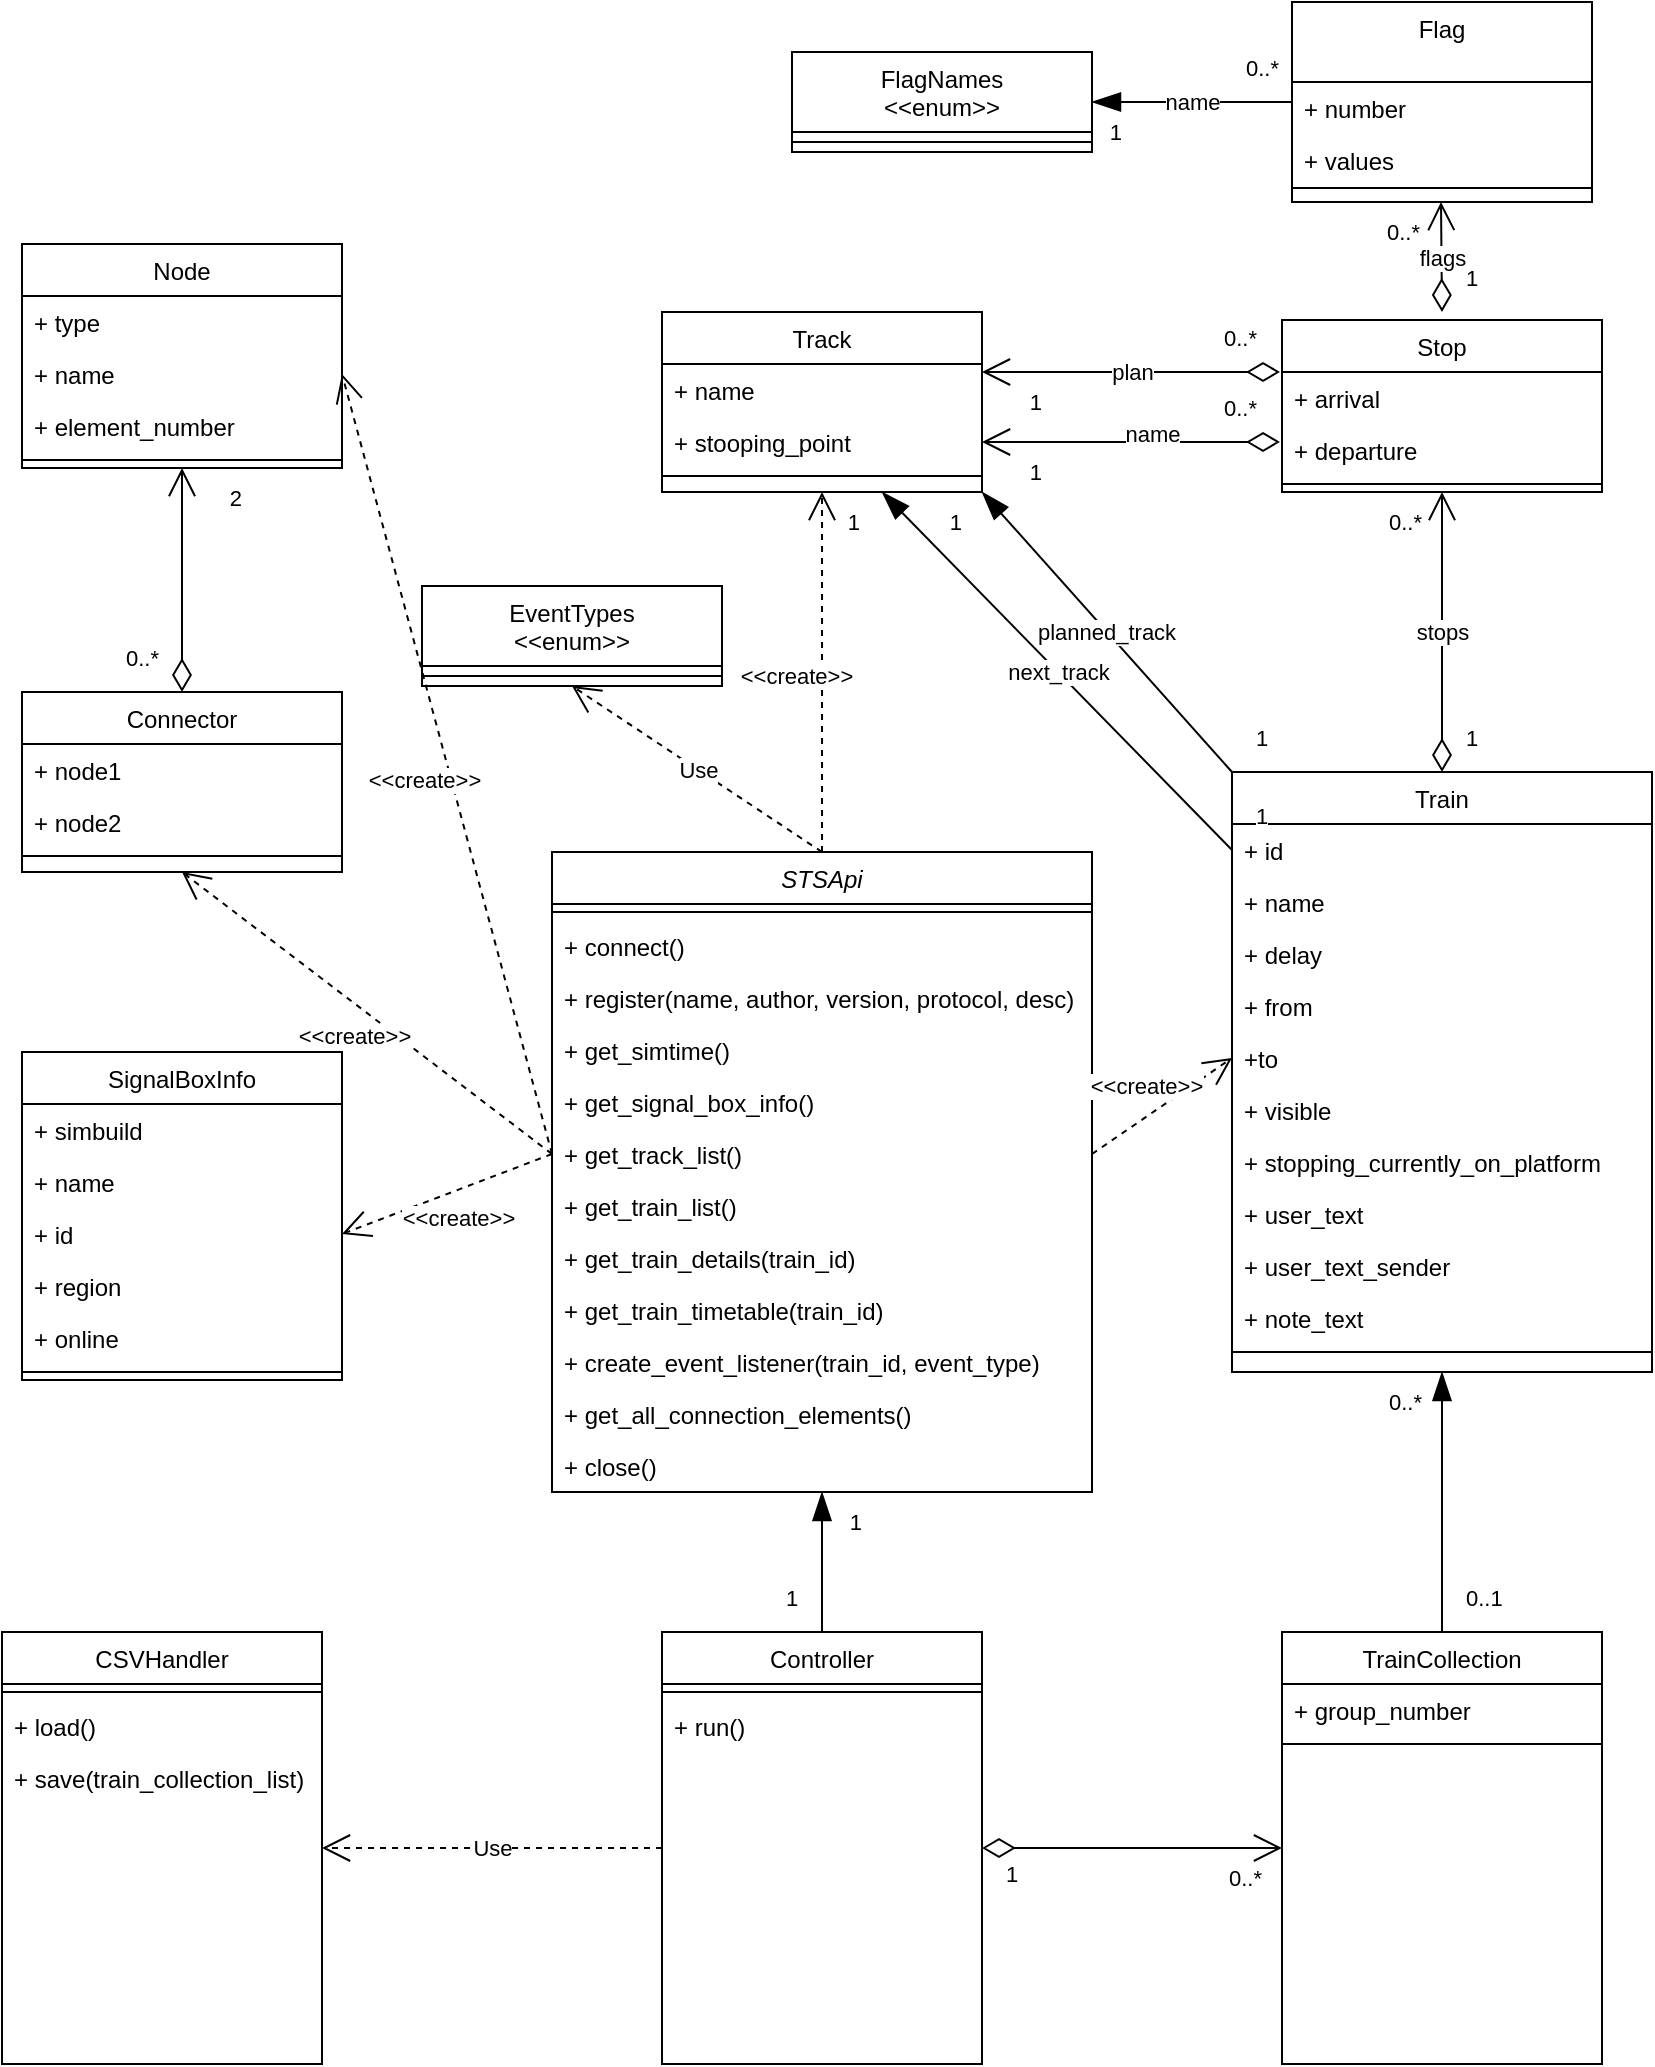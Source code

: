 <mxfile>
    <diagram id="C5RBs43oDa-KdzZeNtuy" name="Page-1">
        <mxGraphModel dx="990" dy="1569" grid="1" gridSize="10" guides="1" tooltips="1" connect="1" arrows="1" fold="1" page="1" pageScale="1" pageWidth="827" pageHeight="1169" math="0" shadow="0">
            <root>
                <mxCell id="WIyWlLk6GJQsqaUBKTNV-0"/>
                <mxCell id="WIyWlLk6GJQsqaUBKTNV-1" parent="WIyWlLk6GJQsqaUBKTNV-0"/>
                <mxCell id="zkfFHV4jXpPFQw0GAbJ--0" value="STSApi" style="swimlane;fontStyle=2;align=center;verticalAlign=top;childLayout=stackLayout;horizontal=1;startSize=26;horizontalStack=0;resizeParent=1;resizeLast=0;collapsible=1;marginBottom=0;rounded=0;shadow=0;strokeWidth=1;" parent="WIyWlLk6GJQsqaUBKTNV-1" vertex="1">
                    <mxGeometry x="425" y="-280" width="270" height="320" as="geometry">
                        <mxRectangle x="230" y="140" width="160" height="26" as="alternateBounds"/>
                    </mxGeometry>
                </mxCell>
                <mxCell id="zkfFHV4jXpPFQw0GAbJ--4" value="" style="line;html=1;strokeWidth=1;align=left;verticalAlign=middle;spacingTop=-1;spacingLeft=3;spacingRight=3;rotatable=0;labelPosition=right;points=[];portConstraint=eastwest;" parent="zkfFHV4jXpPFQw0GAbJ--0" vertex="1">
                    <mxGeometry y="26" width="270" height="8" as="geometry"/>
                </mxCell>
                <mxCell id="qfKefRlUAO2RGh_CoHOS-29" value="+ connect()" style="text;strokeColor=none;fillColor=none;align=left;verticalAlign=top;spacingLeft=4;spacingRight=4;overflow=hidden;rotatable=0;points=[[0,0.5],[1,0.5]];portConstraint=eastwest;" parent="zkfFHV4jXpPFQw0GAbJ--0" vertex="1">
                    <mxGeometry y="34" width="270" height="26" as="geometry"/>
                </mxCell>
                <mxCell id="qfKefRlUAO2RGh_CoHOS-30" value="+ register(name, author, version, protocol, desc)" style="text;strokeColor=none;fillColor=none;align=left;verticalAlign=top;spacingLeft=4;spacingRight=4;overflow=hidden;rotatable=0;points=[[0,0.5],[1,0.5]];portConstraint=eastwest;" parent="zkfFHV4jXpPFQw0GAbJ--0" vertex="1">
                    <mxGeometry y="60" width="270" height="26" as="geometry"/>
                </mxCell>
                <mxCell id="qfKefRlUAO2RGh_CoHOS-31" value="+ get_simtime()" style="text;strokeColor=none;fillColor=none;align=left;verticalAlign=top;spacingLeft=4;spacingRight=4;overflow=hidden;rotatable=0;points=[[0,0.5],[1,0.5]];portConstraint=eastwest;" parent="zkfFHV4jXpPFQw0GAbJ--0" vertex="1">
                    <mxGeometry y="86" width="270" height="26" as="geometry"/>
                </mxCell>
                <mxCell id="qfKefRlUAO2RGh_CoHOS-33" value="+ get_signal_box_info()" style="text;strokeColor=none;fillColor=none;align=left;verticalAlign=top;spacingLeft=4;spacingRight=4;overflow=hidden;rotatable=0;points=[[0,0.5],[1,0.5]];portConstraint=eastwest;" parent="zkfFHV4jXpPFQw0GAbJ--0" vertex="1">
                    <mxGeometry y="112" width="270" height="26" as="geometry"/>
                </mxCell>
                <mxCell id="qfKefRlUAO2RGh_CoHOS-32" value="+ get_track_list()" style="text;strokeColor=none;fillColor=none;align=left;verticalAlign=top;spacingLeft=4;spacingRight=4;overflow=hidden;rotatable=0;points=[[0,0.5],[1,0.5]];portConstraint=eastwest;" parent="zkfFHV4jXpPFQw0GAbJ--0" vertex="1">
                    <mxGeometry y="138" width="270" height="26" as="geometry"/>
                </mxCell>
                <mxCell id="qfKefRlUAO2RGh_CoHOS-34" value="+ get_train_list()" style="text;strokeColor=none;fillColor=none;align=left;verticalAlign=top;spacingLeft=4;spacingRight=4;overflow=hidden;rotatable=0;points=[[0,0.5],[1,0.5]];portConstraint=eastwest;" parent="zkfFHV4jXpPFQw0GAbJ--0" vertex="1">
                    <mxGeometry y="164" width="270" height="26" as="geometry"/>
                </mxCell>
                <mxCell id="qfKefRlUAO2RGh_CoHOS-35" value="+ get_train_details(train_id)" style="text;strokeColor=none;fillColor=none;align=left;verticalAlign=top;spacingLeft=4;spacingRight=4;overflow=hidden;rotatable=0;points=[[0,0.5],[1,0.5]];portConstraint=eastwest;" parent="zkfFHV4jXpPFQw0GAbJ--0" vertex="1">
                    <mxGeometry y="190" width="270" height="26" as="geometry"/>
                </mxCell>
                <mxCell id="qfKefRlUAO2RGh_CoHOS-37" value="+ get_train_timetable(train_id)" style="text;strokeColor=none;fillColor=none;align=left;verticalAlign=top;spacingLeft=4;spacingRight=4;overflow=hidden;rotatable=0;points=[[0,0.5],[1,0.5]];portConstraint=eastwest;" parent="zkfFHV4jXpPFQw0GAbJ--0" vertex="1">
                    <mxGeometry y="216" width="270" height="26" as="geometry"/>
                </mxCell>
                <mxCell id="qfKefRlUAO2RGh_CoHOS-38" value="+ create_event_listener(train_id, event_type)" style="text;strokeColor=none;fillColor=none;align=left;verticalAlign=top;spacingLeft=4;spacingRight=4;overflow=hidden;rotatable=0;points=[[0,0.5],[1,0.5]];portConstraint=eastwest;" parent="zkfFHV4jXpPFQw0GAbJ--0" vertex="1">
                    <mxGeometry y="242" width="270" height="26" as="geometry"/>
                </mxCell>
                <mxCell id="qfKefRlUAO2RGh_CoHOS-36" value="+ get_all_connection_elements()" style="text;strokeColor=none;fillColor=none;align=left;verticalAlign=top;spacingLeft=4;spacingRight=4;overflow=hidden;rotatable=0;points=[[0,0.5],[1,0.5]];portConstraint=eastwest;" parent="zkfFHV4jXpPFQw0GAbJ--0" vertex="1">
                    <mxGeometry y="268" width="270" height="26" as="geometry"/>
                </mxCell>
                <mxCell id="qfKefRlUAO2RGh_CoHOS-124" value="+ close()" style="text;strokeColor=none;fillColor=none;align=left;verticalAlign=top;spacingLeft=4;spacingRight=4;overflow=hidden;rotatable=0;points=[[0,0.5],[1,0.5]];portConstraint=eastwest;" parent="zkfFHV4jXpPFQw0GAbJ--0" vertex="1">
                    <mxGeometry y="294" width="270" height="26" as="geometry"/>
                </mxCell>
                <mxCell id="zkfFHV4jXpPFQw0GAbJ--17" value="Controller" style="swimlane;fontStyle=0;align=center;verticalAlign=top;childLayout=stackLayout;horizontal=1;startSize=26;horizontalStack=0;resizeParent=1;resizeLast=0;collapsible=1;marginBottom=0;rounded=0;shadow=0;strokeWidth=1;" parent="WIyWlLk6GJQsqaUBKTNV-1" vertex="1">
                    <mxGeometry x="480" y="110" width="160" height="216" as="geometry">
                        <mxRectangle x="550" y="140" width="160" height="26" as="alternateBounds"/>
                    </mxGeometry>
                </mxCell>
                <mxCell id="zkfFHV4jXpPFQw0GAbJ--23" value="" style="line;html=1;strokeWidth=1;align=left;verticalAlign=middle;spacingTop=-1;spacingLeft=3;spacingRight=3;rotatable=0;labelPosition=right;points=[];portConstraint=eastwest;" parent="zkfFHV4jXpPFQw0GAbJ--17" vertex="1">
                    <mxGeometry y="26" width="160" height="8" as="geometry"/>
                </mxCell>
                <mxCell id="qfKefRlUAO2RGh_CoHOS-39" value="+ run()" style="text;strokeColor=none;fillColor=none;align=left;verticalAlign=top;spacingLeft=4;spacingRight=4;overflow=hidden;rotatable=0;points=[[0,0.5],[1,0.5]];portConstraint=eastwest;" parent="zkfFHV4jXpPFQw0GAbJ--17" vertex="1">
                    <mxGeometry y="34" width="160" height="26" as="geometry"/>
                </mxCell>
                <mxCell id="qfKefRlUAO2RGh_CoHOS-1" value="CSVHandler" style="swimlane;fontStyle=0;align=center;verticalAlign=top;childLayout=stackLayout;horizontal=1;startSize=26;horizontalStack=0;resizeParent=1;resizeLast=0;collapsible=1;marginBottom=0;rounded=0;shadow=0;strokeWidth=1;" parent="WIyWlLk6GJQsqaUBKTNV-1" vertex="1">
                    <mxGeometry x="150" y="110" width="160" height="216" as="geometry">
                        <mxRectangle x="550" y="140" width="160" height="26" as="alternateBounds"/>
                    </mxGeometry>
                </mxCell>
                <mxCell id="qfKefRlUAO2RGh_CoHOS-2" value="" style="line;html=1;strokeWidth=1;align=left;verticalAlign=middle;spacingTop=-1;spacingLeft=3;spacingRight=3;rotatable=0;labelPosition=right;points=[];portConstraint=eastwest;" parent="qfKefRlUAO2RGh_CoHOS-1" vertex="1">
                    <mxGeometry y="26" width="160" height="8" as="geometry"/>
                </mxCell>
                <mxCell id="qfKefRlUAO2RGh_CoHOS-40" value="+ load()" style="text;strokeColor=none;fillColor=none;align=left;verticalAlign=top;spacingLeft=4;spacingRight=4;overflow=hidden;rotatable=0;points=[[0,0.5],[1,0.5]];portConstraint=eastwest;" parent="qfKefRlUAO2RGh_CoHOS-1" vertex="1">
                    <mxGeometry y="34" width="160" height="26" as="geometry"/>
                </mxCell>
                <mxCell id="qfKefRlUAO2RGh_CoHOS-41" value="+ save(train_collection_list)" style="text;strokeColor=none;fillColor=none;align=left;verticalAlign=top;spacingLeft=4;spacingRight=4;overflow=hidden;rotatable=0;points=[[0,0.5],[1,0.5]];portConstraint=eastwest;" parent="qfKefRlUAO2RGh_CoHOS-1" vertex="1">
                    <mxGeometry y="60" width="160" height="26" as="geometry"/>
                </mxCell>
                <mxCell id="qfKefRlUAO2RGh_CoHOS-3" value="Track" style="swimlane;fontStyle=0;align=center;verticalAlign=top;childLayout=stackLayout;horizontal=1;startSize=26;horizontalStack=0;resizeParent=1;resizeLast=0;collapsible=1;marginBottom=0;rounded=0;shadow=0;strokeWidth=1;" parent="WIyWlLk6GJQsqaUBKTNV-1" vertex="1">
                    <mxGeometry x="480" y="-550" width="160" height="90" as="geometry">
                        <mxRectangle x="550" y="140" width="160" height="26" as="alternateBounds"/>
                    </mxGeometry>
                </mxCell>
                <mxCell id="qfKefRlUAO2RGh_CoHOS-72" value="+ name" style="text;strokeColor=none;fillColor=none;align=left;verticalAlign=top;spacingLeft=4;spacingRight=4;overflow=hidden;rotatable=0;points=[[0,0.5],[1,0.5]];portConstraint=eastwest;" parent="qfKefRlUAO2RGh_CoHOS-3" vertex="1">
                    <mxGeometry y="26" width="160" height="26" as="geometry"/>
                </mxCell>
                <mxCell id="qfKefRlUAO2RGh_CoHOS-57" value="+ stooping_point" style="text;strokeColor=none;fillColor=none;align=left;verticalAlign=top;spacingLeft=4;spacingRight=4;overflow=hidden;rotatable=0;points=[[0,0.5],[1,0.5]];portConstraint=eastwest;" parent="qfKefRlUAO2RGh_CoHOS-3" vertex="1">
                    <mxGeometry y="52" width="160" height="26" as="geometry"/>
                </mxCell>
                <mxCell id="qfKefRlUAO2RGh_CoHOS-4" value="" style="line;html=1;strokeWidth=1;align=left;verticalAlign=middle;spacingTop=-1;spacingLeft=3;spacingRight=3;rotatable=0;labelPosition=right;points=[];portConstraint=eastwest;" parent="qfKefRlUAO2RGh_CoHOS-3" vertex="1">
                    <mxGeometry y="78" width="160" height="8" as="geometry"/>
                </mxCell>
                <mxCell id="qfKefRlUAO2RGh_CoHOS-5" value="Train" style="swimlane;fontStyle=0;align=center;verticalAlign=top;childLayout=stackLayout;horizontal=1;startSize=26;horizontalStack=0;resizeParent=1;resizeLast=0;collapsible=1;marginBottom=0;rounded=0;shadow=0;strokeWidth=1;" parent="WIyWlLk6GJQsqaUBKTNV-1" vertex="1">
                    <mxGeometry x="765" y="-320" width="210" height="300" as="geometry">
                        <mxRectangle x="550" y="140" width="160" height="26" as="alternateBounds"/>
                    </mxGeometry>
                </mxCell>
                <mxCell id="qfKefRlUAO2RGh_CoHOS-58" value="+ id" style="text;strokeColor=none;fillColor=none;align=left;verticalAlign=top;spacingLeft=4;spacingRight=4;overflow=hidden;rotatable=0;points=[[0,0.5],[1,0.5]];portConstraint=eastwest;" parent="qfKefRlUAO2RGh_CoHOS-5" vertex="1">
                    <mxGeometry y="26" width="210" height="26" as="geometry"/>
                </mxCell>
                <mxCell id="qfKefRlUAO2RGh_CoHOS-59" value="+ name" style="text;strokeColor=none;fillColor=none;align=left;verticalAlign=top;spacingLeft=4;spacingRight=4;overflow=hidden;rotatable=0;points=[[0,0.5],[1,0.5]];portConstraint=eastwest;" parent="qfKefRlUAO2RGh_CoHOS-5" vertex="1">
                    <mxGeometry y="52" width="210" height="26" as="geometry"/>
                </mxCell>
                <mxCell id="qfKefRlUAO2RGh_CoHOS-60" value="+ delay" style="text;strokeColor=none;fillColor=none;align=left;verticalAlign=top;spacingLeft=4;spacingRight=4;overflow=hidden;rotatable=0;points=[[0,0.5],[1,0.5]];portConstraint=eastwest;" parent="qfKefRlUAO2RGh_CoHOS-5" vertex="1">
                    <mxGeometry y="78" width="210" height="26" as="geometry"/>
                </mxCell>
                <mxCell id="qfKefRlUAO2RGh_CoHOS-63" value="+ from" style="text;strokeColor=none;fillColor=none;align=left;verticalAlign=top;spacingLeft=4;spacingRight=4;overflow=hidden;rotatable=0;points=[[0,0.5],[1,0.5]];portConstraint=eastwest;" parent="qfKefRlUAO2RGh_CoHOS-5" vertex="1">
                    <mxGeometry y="104" width="210" height="26" as="geometry"/>
                </mxCell>
                <mxCell id="qfKefRlUAO2RGh_CoHOS-64" value="+to" style="text;strokeColor=none;fillColor=none;align=left;verticalAlign=top;spacingLeft=4;spacingRight=4;overflow=hidden;rotatable=0;points=[[0,0.5],[1,0.5]];portConstraint=eastwest;" parent="qfKefRlUAO2RGh_CoHOS-5" vertex="1">
                    <mxGeometry y="130" width="210" height="26" as="geometry"/>
                </mxCell>
                <mxCell id="qfKefRlUAO2RGh_CoHOS-65" value="+ visible" style="text;strokeColor=none;fillColor=none;align=left;verticalAlign=top;spacingLeft=4;spacingRight=4;overflow=hidden;rotatable=0;points=[[0,0.5],[1,0.5]];portConstraint=eastwest;" parent="qfKefRlUAO2RGh_CoHOS-5" vertex="1">
                    <mxGeometry y="156" width="210" height="26" as="geometry"/>
                </mxCell>
                <mxCell id="qfKefRlUAO2RGh_CoHOS-66" value="+ stopping_currently_on_platform" style="text;strokeColor=none;fillColor=none;align=left;verticalAlign=top;spacingLeft=4;spacingRight=4;overflow=hidden;rotatable=0;points=[[0,0.5],[1,0.5]];portConstraint=eastwest;" parent="qfKefRlUAO2RGh_CoHOS-5" vertex="1">
                    <mxGeometry y="182" width="210" height="26" as="geometry"/>
                </mxCell>
                <mxCell id="qfKefRlUAO2RGh_CoHOS-67" value="+ user_text" style="text;strokeColor=none;fillColor=none;align=left;verticalAlign=top;spacingLeft=4;spacingRight=4;overflow=hidden;rotatable=0;points=[[0,0.5],[1,0.5]];portConstraint=eastwest;" parent="qfKefRlUAO2RGh_CoHOS-5" vertex="1">
                    <mxGeometry y="208" width="210" height="26" as="geometry"/>
                </mxCell>
                <mxCell id="qfKefRlUAO2RGh_CoHOS-68" value="+ user_text_sender" style="text;strokeColor=none;fillColor=none;align=left;verticalAlign=top;spacingLeft=4;spacingRight=4;overflow=hidden;rotatable=0;points=[[0,0.5],[1,0.5]];portConstraint=eastwest;" parent="qfKefRlUAO2RGh_CoHOS-5" vertex="1">
                    <mxGeometry y="234" width="210" height="26" as="geometry"/>
                </mxCell>
                <mxCell id="qfKefRlUAO2RGh_CoHOS-69" value="+ note_text" style="text;strokeColor=none;fillColor=none;align=left;verticalAlign=top;spacingLeft=4;spacingRight=4;overflow=hidden;rotatable=0;points=[[0,0.5],[1,0.5]];portConstraint=eastwest;" parent="qfKefRlUAO2RGh_CoHOS-5" vertex="1">
                    <mxGeometry y="260" width="210" height="26" as="geometry"/>
                </mxCell>
                <mxCell id="qfKefRlUAO2RGh_CoHOS-6" value="" style="line;html=1;strokeWidth=1;align=left;verticalAlign=middle;spacingTop=-1;spacingLeft=3;spacingRight=3;rotatable=0;labelPosition=right;points=[];portConstraint=eastwest;" parent="qfKefRlUAO2RGh_CoHOS-5" vertex="1">
                    <mxGeometry y="286" width="210" height="8" as="geometry"/>
                </mxCell>
                <mxCell id="qfKefRlUAO2RGh_CoHOS-7" value="TrainCollection" style="swimlane;fontStyle=0;align=center;verticalAlign=top;childLayout=stackLayout;horizontal=1;startSize=26;horizontalStack=0;resizeParent=1;resizeLast=0;collapsible=1;marginBottom=0;rounded=0;shadow=0;strokeWidth=1;" parent="WIyWlLk6GJQsqaUBKTNV-1" vertex="1">
                    <mxGeometry x="790" y="110" width="160" height="216" as="geometry">
                        <mxRectangle x="550" y="140" width="160" height="26" as="alternateBounds"/>
                    </mxGeometry>
                </mxCell>
                <mxCell id="qfKefRlUAO2RGh_CoHOS-42" value="+ group_number" style="text;strokeColor=none;fillColor=none;align=left;verticalAlign=top;spacingLeft=4;spacingRight=4;overflow=hidden;rotatable=0;points=[[0,0.5],[1,0.5]];portConstraint=eastwest;" parent="qfKefRlUAO2RGh_CoHOS-7" vertex="1">
                    <mxGeometry y="26" width="160" height="26" as="geometry"/>
                </mxCell>
                <mxCell id="qfKefRlUAO2RGh_CoHOS-8" value="" style="line;html=1;strokeWidth=1;align=left;verticalAlign=middle;spacingTop=-1;spacingLeft=3;spacingRight=3;rotatable=0;labelPosition=right;points=[];portConstraint=eastwest;" parent="qfKefRlUAO2RGh_CoHOS-7" vertex="1">
                    <mxGeometry y="52" width="160" height="8" as="geometry"/>
                </mxCell>
                <mxCell id="qfKefRlUAO2RGh_CoHOS-17" value="" style="endArrow=blockThin;html=1;endSize=12;startArrow=none;startSize=14;startFill=0;edgeStyle=orthogonalEdgeStyle;rounded=0;exitX=0.5;exitY=0;exitDx=0;exitDy=0;entryX=0.5;entryY=1;entryDx=0;entryDy=0;endFill=1;" parent="WIyWlLk6GJQsqaUBKTNV-1" source="zkfFHV4jXpPFQw0GAbJ--17" target="zkfFHV4jXpPFQw0GAbJ--0" edge="1">
                    <mxGeometry relative="1" as="geometry">
                        <mxPoint x="680" y="50" as="sourcePoint"/>
                        <mxPoint x="510" y="50" as="targetPoint"/>
                    </mxGeometry>
                </mxCell>
                <mxCell id="qfKefRlUAO2RGh_CoHOS-18" value="1" style="edgeLabel;resizable=0;html=1;align=left;verticalAlign=top;" parent="qfKefRlUAO2RGh_CoHOS-17" connectable="0" vertex="1">
                    <mxGeometry x="-1" relative="1" as="geometry">
                        <mxPoint x="-20" y="-30" as="offset"/>
                    </mxGeometry>
                </mxCell>
                <mxCell id="qfKefRlUAO2RGh_CoHOS-19" value="1" style="edgeLabel;resizable=0;html=1;align=right;verticalAlign=top;" parent="qfKefRlUAO2RGh_CoHOS-17" connectable="0" vertex="1">
                    <mxGeometry x="1" relative="1" as="geometry">
                        <mxPoint x="20" y="2" as="offset"/>
                    </mxGeometry>
                </mxCell>
                <mxCell id="qfKefRlUAO2RGh_CoHOS-20" value="" style="endArrow=open;html=1;endSize=12;startArrow=diamondThin;startSize=14;startFill=0;edgeStyle=orthogonalEdgeStyle;rounded=0;exitX=1;exitY=0.5;exitDx=0;exitDy=0;entryX=0;entryY=0.5;entryDx=0;entryDy=0;" parent="WIyWlLk6GJQsqaUBKTNV-1" source="zkfFHV4jXpPFQw0GAbJ--17" target="qfKefRlUAO2RGh_CoHOS-7" edge="1">
                    <mxGeometry relative="1" as="geometry">
                        <mxPoint x="500" y="238" as="sourcePoint"/>
                        <mxPoint x="330" y="238" as="targetPoint"/>
                    </mxGeometry>
                </mxCell>
                <mxCell id="qfKefRlUAO2RGh_CoHOS-21" value="1" style="edgeLabel;resizable=0;html=1;align=left;verticalAlign=top;" parent="qfKefRlUAO2RGh_CoHOS-20" connectable="0" vertex="1">
                    <mxGeometry x="-1" relative="1" as="geometry">
                        <mxPoint x="10" as="offset"/>
                    </mxGeometry>
                </mxCell>
                <mxCell id="qfKefRlUAO2RGh_CoHOS-22" value="0..*" style="edgeLabel;resizable=0;html=1;align=right;verticalAlign=top;" parent="qfKefRlUAO2RGh_CoHOS-20" connectable="0" vertex="1">
                    <mxGeometry x="1" relative="1" as="geometry">
                        <mxPoint x="-10" y="2" as="offset"/>
                    </mxGeometry>
                </mxCell>
                <mxCell id="qfKefRlUAO2RGh_CoHOS-45" value="Stop" style="swimlane;fontStyle=0;align=center;verticalAlign=top;childLayout=stackLayout;horizontal=1;startSize=26;horizontalStack=0;resizeParent=1;resizeLast=0;collapsible=1;marginBottom=0;rounded=0;shadow=0;strokeWidth=1;" parent="WIyWlLk6GJQsqaUBKTNV-1" vertex="1">
                    <mxGeometry x="790" y="-546" width="160" height="86" as="geometry">
                        <mxRectangle x="550" y="140" width="160" height="26" as="alternateBounds"/>
                    </mxGeometry>
                </mxCell>
                <mxCell id="qfKefRlUAO2RGh_CoHOS-46" value="+ arrival" style="text;strokeColor=none;fillColor=none;align=left;verticalAlign=top;spacingLeft=4;spacingRight=4;overflow=hidden;rotatable=0;points=[[0,0.5],[1,0.5]];portConstraint=eastwest;" parent="qfKefRlUAO2RGh_CoHOS-45" vertex="1">
                    <mxGeometry y="26" width="160" height="26" as="geometry"/>
                </mxCell>
                <mxCell id="qfKefRlUAO2RGh_CoHOS-47" value="+ departure" style="text;strokeColor=none;fillColor=none;align=left;verticalAlign=top;spacingLeft=4;spacingRight=4;overflow=hidden;rotatable=0;points=[[0,0.5],[1,0.5]];portConstraint=eastwest;" parent="qfKefRlUAO2RGh_CoHOS-45" vertex="1">
                    <mxGeometry y="52" width="160" height="26" as="geometry"/>
                </mxCell>
                <mxCell id="qfKefRlUAO2RGh_CoHOS-48" value="" style="line;html=1;strokeWidth=1;align=left;verticalAlign=middle;spacingTop=-1;spacingLeft=3;spacingRight=3;rotatable=0;labelPosition=right;points=[];portConstraint=eastwest;" parent="qfKefRlUAO2RGh_CoHOS-45" vertex="1">
                    <mxGeometry y="78" width="160" height="8" as="geometry"/>
                </mxCell>
                <mxCell id="qfKefRlUAO2RGh_CoHOS-50" value="SignalBoxInfo" style="swimlane;fontStyle=0;align=center;verticalAlign=top;childLayout=stackLayout;horizontal=1;startSize=26;horizontalStack=0;resizeParent=1;resizeLast=0;collapsible=1;marginBottom=0;rounded=0;shadow=0;strokeWidth=1;" parent="WIyWlLk6GJQsqaUBKTNV-1" vertex="1">
                    <mxGeometry x="160" y="-180" width="160" height="164" as="geometry">
                        <mxRectangle x="550" y="140" width="160" height="26" as="alternateBounds"/>
                    </mxGeometry>
                </mxCell>
                <mxCell id="qfKefRlUAO2RGh_CoHOS-51" value="+ simbuild" style="text;strokeColor=none;fillColor=none;align=left;verticalAlign=top;spacingLeft=4;spacingRight=4;overflow=hidden;rotatable=0;points=[[0,0.5],[1,0.5]];portConstraint=eastwest;" parent="qfKefRlUAO2RGh_CoHOS-50" vertex="1">
                    <mxGeometry y="26" width="160" height="26" as="geometry"/>
                </mxCell>
                <mxCell id="qfKefRlUAO2RGh_CoHOS-52" value="+ name" style="text;strokeColor=none;fillColor=none;align=left;verticalAlign=top;spacingLeft=4;spacingRight=4;overflow=hidden;rotatable=0;points=[[0,0.5],[1,0.5]];portConstraint=eastwest;" parent="qfKefRlUAO2RGh_CoHOS-50" vertex="1">
                    <mxGeometry y="52" width="160" height="26" as="geometry"/>
                </mxCell>
                <mxCell id="qfKefRlUAO2RGh_CoHOS-54" value="+ id" style="text;strokeColor=none;fillColor=none;align=left;verticalAlign=top;spacingLeft=4;spacingRight=4;overflow=hidden;rotatable=0;points=[[0,0.5],[1,0.5]];portConstraint=eastwest;" parent="qfKefRlUAO2RGh_CoHOS-50" vertex="1">
                    <mxGeometry y="78" width="160" height="26" as="geometry"/>
                </mxCell>
                <mxCell id="qfKefRlUAO2RGh_CoHOS-55" value="+ region" style="text;strokeColor=none;fillColor=none;align=left;verticalAlign=top;spacingLeft=4;spacingRight=4;overflow=hidden;rotatable=0;points=[[0,0.5],[1,0.5]];portConstraint=eastwest;" parent="qfKefRlUAO2RGh_CoHOS-50" vertex="1">
                    <mxGeometry y="104" width="160" height="26" as="geometry"/>
                </mxCell>
                <mxCell id="qfKefRlUAO2RGh_CoHOS-56" value="+ online" style="text;strokeColor=none;fillColor=none;align=left;verticalAlign=top;spacingLeft=4;spacingRight=4;overflow=hidden;rotatable=0;points=[[0,0.5],[1,0.5]];portConstraint=eastwest;" parent="qfKefRlUAO2RGh_CoHOS-50" vertex="1">
                    <mxGeometry y="130" width="160" height="26" as="geometry"/>
                </mxCell>
                <mxCell id="qfKefRlUAO2RGh_CoHOS-53" value="" style="line;html=1;strokeWidth=1;align=left;verticalAlign=middle;spacingTop=-1;spacingLeft=3;spacingRight=3;rotatable=0;labelPosition=right;points=[];portConstraint=eastwest;" parent="qfKefRlUAO2RGh_CoHOS-50" vertex="1">
                    <mxGeometry y="156" width="160" height="8" as="geometry"/>
                </mxCell>
                <mxCell id="qfKefRlUAO2RGh_CoHOS-73" value="" style="endArrow=blockThin;html=1;endSize=12;startArrow=none;startSize=14;startFill=0;edgeStyle=orthogonalEdgeStyle;rounded=0;exitX=0.5;exitY=0;exitDx=0;exitDy=0;entryX=0.5;entryY=1;entryDx=0;entryDy=0;endFill=1;" parent="WIyWlLk6GJQsqaUBKTNV-1" source="qfKefRlUAO2RGh_CoHOS-7" target="qfKefRlUAO2RGh_CoHOS-5" edge="1">
                    <mxGeometry relative="1" as="geometry">
                        <mxPoint x="1166" y="109" as="sourcePoint"/>
                        <mxPoint x="1316" y="109" as="targetPoint"/>
                    </mxGeometry>
                </mxCell>
                <mxCell id="qfKefRlUAO2RGh_CoHOS-74" value="0..1" style="edgeLabel;resizable=0;html=1;align=left;verticalAlign=top;" parent="qfKefRlUAO2RGh_CoHOS-73" connectable="0" vertex="1">
                    <mxGeometry x="-1" relative="1" as="geometry">
                        <mxPoint x="10" y="-30" as="offset"/>
                    </mxGeometry>
                </mxCell>
                <mxCell id="qfKefRlUAO2RGh_CoHOS-75" value="0..*" style="edgeLabel;resizable=0;html=1;align=right;verticalAlign=top;" parent="qfKefRlUAO2RGh_CoHOS-73" connectable="0" vertex="1">
                    <mxGeometry x="1" relative="1" as="geometry">
                        <mxPoint x="-10" y="2" as="offset"/>
                    </mxGeometry>
                </mxCell>
                <mxCell id="qfKefRlUAO2RGh_CoHOS-76" value="next_track" style="endArrow=blockThin;html=1;endSize=12;startArrow=none;startSize=14;startFill=0;rounded=0;exitX=0;exitY=0.5;exitDx=0;exitDy=0;endFill=1;" parent="WIyWlLk6GJQsqaUBKTNV-1" source="qfKefRlUAO2RGh_CoHOS-58" edge="1">
                    <mxGeometry relative="1" as="geometry">
                        <mxPoint x="830" y="-320" as="sourcePoint"/>
                        <mxPoint x="590" y="-460" as="targetPoint"/>
                    </mxGeometry>
                </mxCell>
                <mxCell id="qfKefRlUAO2RGh_CoHOS-77" value="1" style="edgeLabel;resizable=0;html=1;align=left;verticalAlign=top;" parent="qfKefRlUAO2RGh_CoHOS-76" connectable="0" vertex="1">
                    <mxGeometry x="-1" relative="1" as="geometry">
                        <mxPoint x="10" y="-30" as="offset"/>
                    </mxGeometry>
                </mxCell>
                <mxCell id="qfKefRlUAO2RGh_CoHOS-78" value="1" style="edgeLabel;resizable=0;html=1;align=right;verticalAlign=top;" parent="qfKefRlUAO2RGh_CoHOS-76" connectable="0" vertex="1">
                    <mxGeometry x="1" relative="1" as="geometry">
                        <mxPoint x="-10" y="2" as="offset"/>
                    </mxGeometry>
                </mxCell>
                <mxCell id="qfKefRlUAO2RGh_CoHOS-87" value="EventTypes&#10;&lt;&lt;enum&gt;&gt;" style="swimlane;fontStyle=0;align=center;verticalAlign=top;childLayout=stackLayout;horizontal=1;startSize=40;horizontalStack=0;resizeParent=1;resizeLast=0;collapsible=1;marginBottom=0;rounded=0;shadow=0;strokeWidth=1;" parent="WIyWlLk6GJQsqaUBKTNV-1" vertex="1">
                    <mxGeometry x="360" y="-413" width="150" height="50" as="geometry">
                        <mxRectangle x="550" y="140" width="160" height="26" as="alternateBounds"/>
                    </mxGeometry>
                </mxCell>
                <mxCell id="qfKefRlUAO2RGh_CoHOS-93" value="" style="line;html=1;strokeWidth=1;align=left;verticalAlign=middle;spacingTop=-1;spacingLeft=3;spacingRight=3;rotatable=0;labelPosition=right;points=[];portConstraint=eastwest;" parent="qfKefRlUAO2RGh_CoHOS-87" vertex="1">
                    <mxGeometry y="40" width="150" height="10" as="geometry"/>
                </mxCell>
                <mxCell id="qfKefRlUAO2RGh_CoHOS-97" value="Node" style="swimlane;fontStyle=0;align=center;verticalAlign=top;childLayout=stackLayout;horizontal=1;startSize=26;horizontalStack=0;resizeParent=1;resizeLast=0;collapsible=1;marginBottom=0;rounded=0;shadow=0;strokeWidth=1;" parent="WIyWlLk6GJQsqaUBKTNV-1" vertex="1">
                    <mxGeometry x="160" y="-584" width="160" height="112" as="geometry">
                        <mxRectangle x="550" y="140" width="160" height="26" as="alternateBounds"/>
                    </mxGeometry>
                </mxCell>
                <mxCell id="qfKefRlUAO2RGh_CoHOS-98" value="+ type" style="text;strokeColor=none;fillColor=none;align=left;verticalAlign=top;spacingLeft=4;spacingRight=4;overflow=hidden;rotatable=0;points=[[0,0.5],[1,0.5]];portConstraint=eastwest;" parent="qfKefRlUAO2RGh_CoHOS-97" vertex="1">
                    <mxGeometry y="26" width="160" height="26" as="geometry"/>
                </mxCell>
                <mxCell id="qfKefRlUAO2RGh_CoHOS-99" value="+ name" style="text;strokeColor=none;fillColor=none;align=left;verticalAlign=top;spacingLeft=4;spacingRight=4;overflow=hidden;rotatable=0;points=[[0,0.5],[1,0.5]];portConstraint=eastwest;" parent="qfKefRlUAO2RGh_CoHOS-97" vertex="1">
                    <mxGeometry y="52" width="160" height="26" as="geometry"/>
                </mxCell>
                <mxCell id="qfKefRlUAO2RGh_CoHOS-100" value="+ element_number" style="text;strokeColor=none;fillColor=none;align=left;verticalAlign=top;spacingLeft=4;spacingRight=4;overflow=hidden;rotatable=0;points=[[0,0.5],[1,0.5]];portConstraint=eastwest;" parent="qfKefRlUAO2RGh_CoHOS-97" vertex="1">
                    <mxGeometry y="78" width="160" height="26" as="geometry"/>
                </mxCell>
                <mxCell id="qfKefRlUAO2RGh_CoHOS-103" value="" style="line;html=1;strokeWidth=1;align=left;verticalAlign=middle;spacingTop=-1;spacingLeft=3;spacingRight=3;rotatable=0;labelPosition=right;points=[];portConstraint=eastwest;" parent="qfKefRlUAO2RGh_CoHOS-97" vertex="1">
                    <mxGeometry y="104" width="160" height="8" as="geometry"/>
                </mxCell>
                <mxCell id="qfKefRlUAO2RGh_CoHOS-104" value="Connector" style="swimlane;fontStyle=0;align=center;verticalAlign=top;childLayout=stackLayout;horizontal=1;startSize=26;horizontalStack=0;resizeParent=1;resizeLast=0;collapsible=1;marginBottom=0;rounded=0;shadow=0;strokeWidth=1;" parent="WIyWlLk6GJQsqaUBKTNV-1" vertex="1">
                    <mxGeometry x="160" y="-360" width="160" height="90" as="geometry">
                        <mxRectangle x="550" y="140" width="160" height="26" as="alternateBounds"/>
                    </mxGeometry>
                </mxCell>
                <mxCell id="qfKefRlUAO2RGh_CoHOS-105" value="+ node1" style="text;strokeColor=none;fillColor=none;align=left;verticalAlign=top;spacingLeft=4;spacingRight=4;overflow=hidden;rotatable=0;points=[[0,0.5],[1,0.5]];portConstraint=eastwest;" parent="qfKefRlUAO2RGh_CoHOS-104" vertex="1">
                    <mxGeometry y="26" width="160" height="26" as="geometry"/>
                </mxCell>
                <mxCell id="qfKefRlUAO2RGh_CoHOS-106" value="+ node2" style="text;strokeColor=none;fillColor=none;align=left;verticalAlign=top;spacingLeft=4;spacingRight=4;overflow=hidden;rotatable=0;points=[[0,0.5],[1,0.5]];portConstraint=eastwest;" parent="qfKefRlUAO2RGh_CoHOS-104" vertex="1">
                    <mxGeometry y="52" width="160" height="26" as="geometry"/>
                </mxCell>
                <mxCell id="qfKefRlUAO2RGh_CoHOS-108" value="" style="line;html=1;strokeWidth=1;align=left;verticalAlign=middle;spacingTop=-1;spacingLeft=3;spacingRight=3;rotatable=0;labelPosition=right;points=[];portConstraint=eastwest;" parent="qfKefRlUAO2RGh_CoHOS-104" vertex="1">
                    <mxGeometry y="78" width="160" height="8" as="geometry"/>
                </mxCell>
                <mxCell id="qfKefRlUAO2RGh_CoHOS-109" value="" style="endArrow=open;html=1;endSize=12;startArrow=diamondThin;startSize=14;startFill=0;edgeStyle=orthogonalEdgeStyle;rounded=0;entryX=0.5;entryY=1;entryDx=0;entryDy=0;exitX=0.5;exitY=0;exitDx=0;exitDy=0;" parent="WIyWlLk6GJQsqaUBKTNV-1" source="qfKefRlUAO2RGh_CoHOS-104" target="qfKefRlUAO2RGh_CoHOS-97" edge="1">
                    <mxGeometry relative="1" as="geometry">
                        <mxPoint x="270" y="-410" as="sourcePoint"/>
                        <mxPoint x="120" y="-410" as="targetPoint"/>
                    </mxGeometry>
                </mxCell>
                <mxCell id="qfKefRlUAO2RGh_CoHOS-110" value="0..*" style="edgeLabel;resizable=0;html=1;align=left;verticalAlign=top;" parent="qfKefRlUAO2RGh_CoHOS-109" connectable="0" vertex="1">
                    <mxGeometry x="-1" relative="1" as="geometry">
                        <mxPoint x="-30" y="-30" as="offset"/>
                    </mxGeometry>
                </mxCell>
                <mxCell id="qfKefRlUAO2RGh_CoHOS-111" value="2" style="edgeLabel;resizable=0;html=1;align=right;verticalAlign=top;" parent="qfKefRlUAO2RGh_CoHOS-109" connectable="0" vertex="1">
                    <mxGeometry x="1" relative="1" as="geometry">
                        <mxPoint x="30" y="2" as="offset"/>
                    </mxGeometry>
                </mxCell>
                <mxCell id="qfKefRlUAO2RGh_CoHOS-112" value="" style="endArrow=open;html=1;endSize=12;startArrow=diamondThin;startSize=14;startFill=0;edgeStyle=orthogonalEdgeStyle;rounded=0;entryX=1;entryY=0.5;entryDx=0;entryDy=0;" parent="WIyWlLk6GJQsqaUBKTNV-1" edge="1">
                    <mxGeometry relative="1" as="geometry">
                        <mxPoint x="789" y="-485" as="sourcePoint"/>
                        <mxPoint x="640" y="-485" as="targetPoint"/>
                        <Array as="points">
                            <mxPoint x="789" y="-485"/>
                        </Array>
                    </mxGeometry>
                </mxCell>
                <mxCell id="qfKefRlUAO2RGh_CoHOS-113" value="0..*" style="edgeLabel;resizable=0;html=1;align=left;verticalAlign=top;" parent="qfKefRlUAO2RGh_CoHOS-112" connectable="0" vertex="1">
                    <mxGeometry x="-1" relative="1" as="geometry">
                        <mxPoint x="-30" y="-30" as="offset"/>
                    </mxGeometry>
                </mxCell>
                <mxCell id="qfKefRlUAO2RGh_CoHOS-114" value="1" style="edgeLabel;resizable=0;html=1;align=right;verticalAlign=top;" parent="qfKefRlUAO2RGh_CoHOS-112" connectable="0" vertex="1">
                    <mxGeometry x="1" relative="1" as="geometry">
                        <mxPoint x="30" y="2" as="offset"/>
                    </mxGeometry>
                </mxCell>
                <mxCell id="1" value="name" style="edgeLabel;html=1;align=center;verticalAlign=middle;resizable=0;points=[];" vertex="1" connectable="0" parent="qfKefRlUAO2RGh_CoHOS-112">
                    <mxGeometry x="-0.14" y="-4" relative="1" as="geometry">
                        <mxPoint as="offset"/>
                    </mxGeometry>
                </mxCell>
                <mxCell id="qfKefRlUAO2RGh_CoHOS-116" value="&amp;lt;&amp;lt;create&amp;gt;&amp;gt;" style="endArrow=open;endSize=12;dashed=1;html=1;rounded=0;entryX=0;entryY=0.5;entryDx=0;entryDy=0;exitX=1;exitY=0.5;exitDx=0;exitDy=0;" parent="WIyWlLk6GJQsqaUBKTNV-1" source="qfKefRlUAO2RGh_CoHOS-32" target="qfKefRlUAO2RGh_CoHOS-64" edge="1">
                    <mxGeometry x="-0.021" y="13" width="160" relative="1" as="geometry">
                        <mxPoint x="720" y="-110" as="sourcePoint"/>
                        <mxPoint x="630" y="-80" as="targetPoint"/>
                        <mxPoint as="offset"/>
                    </mxGeometry>
                </mxCell>
                <mxCell id="qfKefRlUAO2RGh_CoHOS-117" value="&amp;lt;&amp;lt;create&amp;gt;&amp;gt;" style="endArrow=open;endSize=12;dashed=1;html=1;rounded=0;entryX=1;entryY=0.5;entryDx=0;entryDy=0;exitX=0;exitY=0.5;exitDx=0;exitDy=0;" parent="WIyWlLk6GJQsqaUBKTNV-1" source="qfKefRlUAO2RGh_CoHOS-32" target="qfKefRlUAO2RGh_CoHOS-54" edge="1">
                    <mxGeometry x="-0.021" y="13" width="160" relative="1" as="geometry">
                        <mxPoint x="320" y="-70" as="sourcePoint"/>
                        <mxPoint x="390" y="-66" as="targetPoint"/>
                        <mxPoint as="offset"/>
                    </mxGeometry>
                </mxCell>
                <mxCell id="qfKefRlUAO2RGh_CoHOS-118" value="&amp;lt;&amp;lt;create&amp;gt;&amp;gt;" style="endArrow=open;endSize=12;dashed=1;html=1;rounded=0;entryX=0.5;entryY=1;entryDx=0;entryDy=0;exitX=0;exitY=0.5;exitDx=0;exitDy=0;" parent="WIyWlLk6GJQsqaUBKTNV-1" source="qfKefRlUAO2RGh_CoHOS-32" target="qfKefRlUAO2RGh_CoHOS-104" edge="1">
                    <mxGeometry x="-0.021" y="13" width="160" relative="1" as="geometry">
                        <mxPoint x="310" y="-240" as="sourcePoint"/>
                        <mxPoint x="380" y="-236" as="targetPoint"/>
                        <mxPoint as="offset"/>
                    </mxGeometry>
                </mxCell>
                <mxCell id="qfKefRlUAO2RGh_CoHOS-119" value="&amp;lt;&amp;lt;create&amp;gt;&amp;gt;" style="endArrow=open;endSize=12;dashed=1;html=1;rounded=0;entryX=1;entryY=0.5;entryDx=0;entryDy=0;exitX=0;exitY=0.5;exitDx=0;exitDy=0;" parent="WIyWlLk6GJQsqaUBKTNV-1" source="qfKefRlUAO2RGh_CoHOS-32" target="qfKefRlUAO2RGh_CoHOS-99" edge="1">
                    <mxGeometry x="-0.021" y="13" width="160" relative="1" as="geometry">
                        <mxPoint x="420" y="-140" as="sourcePoint"/>
                        <mxPoint x="414" y="-360" as="targetPoint"/>
                        <mxPoint as="offset"/>
                    </mxGeometry>
                </mxCell>
                <mxCell id="qfKefRlUAO2RGh_CoHOS-120" value="&amp;lt;&amp;lt;create&amp;gt;&amp;gt;" style="endArrow=open;endSize=12;dashed=1;html=1;rounded=0;entryX=0.5;entryY=1;entryDx=0;entryDy=0;exitX=0.5;exitY=0;exitDx=0;exitDy=0;" parent="WIyWlLk6GJQsqaUBKTNV-1" source="zkfFHV4jXpPFQw0GAbJ--0" target="qfKefRlUAO2RGh_CoHOS-3" edge="1">
                    <mxGeometry x="-0.021" y="13" width="160" relative="1" as="geometry">
                        <mxPoint x="490" y="-350" as="sourcePoint"/>
                        <mxPoint x="560" y="-346" as="targetPoint"/>
                        <mxPoint as="offset"/>
                    </mxGeometry>
                </mxCell>
                <mxCell id="qfKefRlUAO2RGh_CoHOS-121" value="Use" style="endArrow=open;endSize=12;dashed=1;html=1;rounded=0;exitX=0;exitY=0.5;exitDx=0;exitDy=0;entryX=1;entryY=0.5;entryDx=0;entryDy=0;" parent="WIyWlLk6GJQsqaUBKTNV-1" source="zkfFHV4jXpPFQw0GAbJ--17" target="qfKefRlUAO2RGh_CoHOS-1" edge="1">
                    <mxGeometry width="160" relative="1" as="geometry">
                        <mxPoint x="290" y="380" as="sourcePoint"/>
                        <mxPoint x="450" y="380" as="targetPoint"/>
                    </mxGeometry>
                </mxCell>
                <mxCell id="qfKefRlUAO2RGh_CoHOS-123" value="Use" style="endArrow=open;endSize=12;dashed=1;html=1;rounded=0;exitX=0.5;exitY=0;exitDx=0;exitDy=0;entryX=0.5;entryY=1;entryDx=0;entryDy=0;" parent="WIyWlLk6GJQsqaUBKTNV-1" source="zkfFHV4jXpPFQw0GAbJ--0" target="qfKefRlUAO2RGh_CoHOS-87" edge="1">
                    <mxGeometry width="160" relative="1" as="geometry">
                        <mxPoint x="1280" y="-300" as="sourcePoint"/>
                        <mxPoint x="1110" y="-300" as="targetPoint"/>
                    </mxGeometry>
                </mxCell>
                <mxCell id="pR2fLQSUmCu7NA9T6YNN-0" value="planned_track" style="endArrow=blockThin;html=1;endSize=12;startArrow=none;startSize=14;startFill=0;rounded=0;entryX=1;entryY=1;entryDx=0;entryDy=0;exitX=0;exitY=0;exitDx=0;exitDy=0;endFill=1;" parent="WIyWlLk6GJQsqaUBKTNV-1" source="qfKefRlUAO2RGh_CoHOS-5" target="qfKefRlUAO2RGh_CoHOS-3" edge="1">
                    <mxGeometry relative="1" as="geometry">
                        <mxPoint x="910" y="-320" as="sourcePoint"/>
                        <mxPoint x="910" y="-413" as="targetPoint"/>
                    </mxGeometry>
                </mxCell>
                <mxCell id="pR2fLQSUmCu7NA9T6YNN-1" value="1" style="edgeLabel;resizable=0;html=1;align=left;verticalAlign=top;" parent="pR2fLQSUmCu7NA9T6YNN-0" connectable="0" vertex="1">
                    <mxGeometry x="-1" relative="1" as="geometry">
                        <mxPoint x="10" y="-30" as="offset"/>
                    </mxGeometry>
                </mxCell>
                <mxCell id="pR2fLQSUmCu7NA9T6YNN-2" value="1" style="edgeLabel;resizable=0;html=1;align=right;verticalAlign=top;" parent="pR2fLQSUmCu7NA9T6YNN-0" connectable="0" vertex="1">
                    <mxGeometry x="1" relative="1" as="geometry">
                        <mxPoint x="-10" y="2" as="offset"/>
                    </mxGeometry>
                </mxCell>
                <mxCell id="pR2fLQSUmCu7NA9T6YNN-3" value="stops" style="endArrow=open;html=1;endSize=12;startArrow=diamondThin;startSize=14;startFill=0;rounded=0;entryX=0.5;entryY=1;entryDx=0;entryDy=0;" parent="WIyWlLk6GJQsqaUBKTNV-1" source="qfKefRlUAO2RGh_CoHOS-5" target="qfKefRlUAO2RGh_CoHOS-45" edge="1">
                    <mxGeometry relative="1" as="geometry">
                        <mxPoint x="1255" y="-290" as="sourcePoint"/>
                        <mxPoint x="1130" y="-430" as="targetPoint"/>
                    </mxGeometry>
                </mxCell>
                <mxCell id="pR2fLQSUmCu7NA9T6YNN-4" value="1" style="edgeLabel;resizable=0;html=1;align=left;verticalAlign=top;" parent="pR2fLQSUmCu7NA9T6YNN-3" connectable="0" vertex="1">
                    <mxGeometry x="-1" relative="1" as="geometry">
                        <mxPoint x="10" y="-30" as="offset"/>
                    </mxGeometry>
                </mxCell>
                <mxCell id="pR2fLQSUmCu7NA9T6YNN-5" value="0..*" style="edgeLabel;resizable=0;html=1;align=right;verticalAlign=top;" parent="pR2fLQSUmCu7NA9T6YNN-3" connectable="0" vertex="1">
                    <mxGeometry x="1" relative="1" as="geometry">
                        <mxPoint x="-10" y="2" as="offset"/>
                    </mxGeometry>
                </mxCell>
                <mxCell id="2" value="plan" style="endArrow=open;html=1;endSize=12;startArrow=diamondThin;startSize=14;startFill=0;edgeStyle=orthogonalEdgeStyle;rounded=0;entryX=1;entryY=0.5;entryDx=0;entryDy=0;" edge="1" parent="WIyWlLk6GJQsqaUBKTNV-1">
                    <mxGeometry relative="1" as="geometry">
                        <mxPoint x="789" y="-520" as="sourcePoint"/>
                        <mxPoint x="640" y="-520" as="targetPoint"/>
                        <Array as="points">
                            <mxPoint x="789" y="-520"/>
                        </Array>
                    </mxGeometry>
                </mxCell>
                <mxCell id="3" value="0..*" style="edgeLabel;resizable=0;html=1;align=left;verticalAlign=top;" connectable="0" vertex="1" parent="2">
                    <mxGeometry x="-1" relative="1" as="geometry">
                        <mxPoint x="-30" y="-30" as="offset"/>
                    </mxGeometry>
                </mxCell>
                <mxCell id="4" value="1" style="edgeLabel;resizable=0;html=1;align=right;verticalAlign=top;" connectable="0" vertex="1" parent="2">
                    <mxGeometry x="1" relative="1" as="geometry">
                        <mxPoint x="30" y="2" as="offset"/>
                    </mxGeometry>
                </mxCell>
                <mxCell id="6" value="Flag" style="swimlane;fontStyle=0;align=center;verticalAlign=top;childLayout=stackLayout;horizontal=1;startSize=40;horizontalStack=0;resizeParent=1;resizeLast=0;collapsible=1;marginBottom=0;rounded=0;shadow=0;strokeWidth=1;" vertex="1" parent="WIyWlLk6GJQsqaUBKTNV-1">
                    <mxGeometry x="795" y="-705" width="150" height="100" as="geometry">
                        <mxRectangle x="550" y="140" width="160" height="26" as="alternateBounds"/>
                    </mxGeometry>
                </mxCell>
                <mxCell id="19" value="+ number" style="text;strokeColor=none;fillColor=none;align=left;verticalAlign=top;spacingLeft=4;spacingRight=4;overflow=hidden;rotatable=0;points=[[0,0.5],[1,0.5]];portConstraint=eastwest;" vertex="1" parent="6">
                    <mxGeometry y="40" width="150" height="26" as="geometry"/>
                </mxCell>
                <mxCell id="20" value="+ values" style="text;strokeColor=none;fillColor=none;align=left;verticalAlign=top;spacingLeft=4;spacingRight=4;overflow=hidden;rotatable=0;points=[[0,0.5],[1,0.5]];portConstraint=eastwest;" vertex="1" parent="6">
                    <mxGeometry y="66" width="150" height="26" as="geometry"/>
                </mxCell>
                <mxCell id="7" value="" style="line;html=1;strokeWidth=1;align=left;verticalAlign=middle;spacingTop=-1;spacingLeft=3;spacingRight=3;rotatable=0;labelPosition=right;points=[];portConstraint=eastwest;" vertex="1" parent="6">
                    <mxGeometry y="92" width="150" height="2" as="geometry"/>
                </mxCell>
                <mxCell id="11" value="FlagNames&#10;&lt;&lt;enum&gt;&gt;" style="swimlane;fontStyle=0;align=center;verticalAlign=top;childLayout=stackLayout;horizontal=1;startSize=40;horizontalStack=0;resizeParent=1;resizeLast=0;collapsible=1;marginBottom=0;rounded=0;shadow=0;strokeWidth=1;" vertex="1" parent="WIyWlLk6GJQsqaUBKTNV-1">
                    <mxGeometry x="545" y="-680" width="150" height="50" as="geometry">
                        <mxRectangle x="550" y="140" width="160" height="26" as="alternateBounds"/>
                    </mxGeometry>
                </mxCell>
                <mxCell id="12" value="" style="line;html=1;strokeWidth=1;align=left;verticalAlign=middle;spacingTop=-1;spacingLeft=3;spacingRight=3;rotatable=0;labelPosition=right;points=[];portConstraint=eastwest;" vertex="1" parent="11">
                    <mxGeometry y="40" width="150" height="10" as="geometry"/>
                </mxCell>
                <mxCell id="16" value="name" style="endArrow=blockThin;html=1;endSize=12;startArrow=none;startSize=14;startFill=0;rounded=0;exitX=0;exitY=0.5;exitDx=0;exitDy=0;endFill=1;entryX=1;entryY=0.5;entryDx=0;entryDy=0;" edge="1" parent="WIyWlLk6GJQsqaUBKTNV-1" source="6" target="11">
                    <mxGeometry relative="1" as="geometry">
                        <mxPoint x="845" y="-500" as="sourcePoint"/>
                        <mxPoint x="700" y="-650" as="targetPoint"/>
                    </mxGeometry>
                </mxCell>
                <mxCell id="17" value="0..*" style="edgeLabel;resizable=0;html=1;align=left;verticalAlign=top;" connectable="0" vertex="1" parent="16">
                    <mxGeometry x="-1" relative="1" as="geometry">
                        <mxPoint x="-25" y="-30" as="offset"/>
                    </mxGeometry>
                </mxCell>
                <mxCell id="18" value="1" style="edgeLabel;resizable=0;html=1;align=right;verticalAlign=top;" connectable="0" vertex="1" parent="16">
                    <mxGeometry x="1" relative="1" as="geometry">
                        <mxPoint x="15" y="2" as="offset"/>
                    </mxGeometry>
                </mxCell>
                <mxCell id="23" value="flags" style="endArrow=open;html=1;endSize=12;startArrow=diamondThin;startSize=14;startFill=0;rounded=0;entryX=0.5;entryY=1;entryDx=0;entryDy=0;" edge="1" parent="WIyWlLk6GJQsqaUBKTNV-1">
                    <mxGeometry relative="1" as="geometry">
                        <mxPoint x="870" y="-550" as="sourcePoint"/>
                        <mxPoint x="869.5" y="-605" as="targetPoint"/>
                    </mxGeometry>
                </mxCell>
                <mxCell id="24" value="1" style="edgeLabel;resizable=0;html=1;align=left;verticalAlign=top;" connectable="0" vertex="1" parent="23">
                    <mxGeometry x="-1" relative="1" as="geometry">
                        <mxPoint x="10" y="-30" as="offset"/>
                    </mxGeometry>
                </mxCell>
                <mxCell id="25" value="0..*" style="edgeLabel;resizable=0;html=1;align=right;verticalAlign=top;" connectable="0" vertex="1" parent="23">
                    <mxGeometry x="1" relative="1" as="geometry">
                        <mxPoint x="-10" y="2" as="offset"/>
                    </mxGeometry>
                </mxCell>
            </root>
        </mxGraphModel>
    </diagram>
</mxfile>